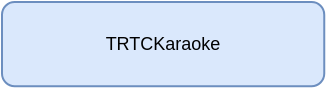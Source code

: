 <mxfile version="17.4.6" type="github">
  <diagram id="hA9azZN_8vsqGA2PCHXh" name="第 1 页">
    <mxGraphModel dx="1298" dy="809" grid="1" gridSize="10" guides="1" tooltips="1" connect="1" arrows="1" fold="1" page="1" pageScale="1" pageWidth="827" pageHeight="1169" math="0" shadow="0">
      <root>
        <mxCell id="0" />
        <mxCell id="1" parent="0" />
        <mxCell id="Bk8sEN0hRQiaMwIKN1_x-1" value="TRTCKaraoke" style="rounded=1;whiteSpace=wrap;html=1;fillColor=#dae8fc;strokeColor=#6c8ebf;fontSize=9;" vertex="1" parent="1">
          <mxGeometry x="253.0" y="210.0" width="161.13" height="42.12" as="geometry" />
        </mxCell>
      </root>
    </mxGraphModel>
  </diagram>
</mxfile>

